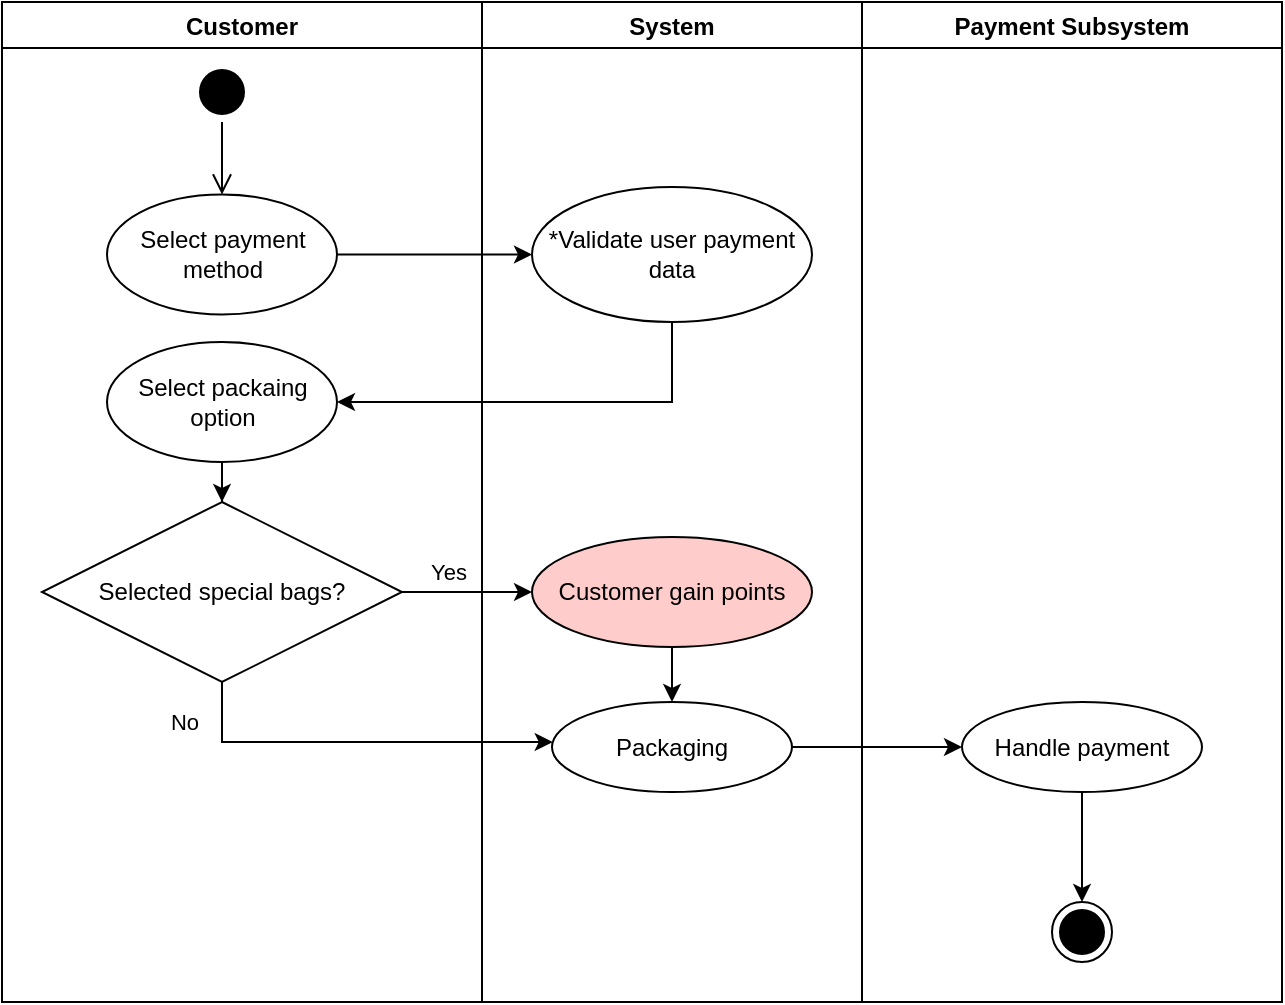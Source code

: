 <mxfile version="20.3.0" type="device"><diagram id="ZYvG2cQMMTi-GnV0lqje" name="Page-1"><mxGraphModel dx="650" dy="492" grid="1" gridSize="10" guides="1" tooltips="1" connect="1" arrows="1" fold="1" page="1" pageScale="1" pageWidth="1100" pageHeight="850" math="0" shadow="0"><root><mxCell id="0"/><mxCell id="1" parent="0"/><mxCell id="-1R9k4ERZ0WOj59HmM1A-1" value="Customer" style="swimlane;fontColor=#000000;" vertex="1" parent="1"><mxGeometry x="370" y="20" width="240" height="500" as="geometry"/></mxCell><mxCell id="-1R9k4ERZ0WOj59HmM1A-19" style="edgeStyle=orthogonalEdgeStyle;rounded=0;orthogonalLoop=1;jettySize=auto;html=1;strokeColor=#000000;fontColor=#000000;" edge="1" parent="-1R9k4ERZ0WOj59HmM1A-1" source="-1R9k4ERZ0WOj59HmM1A-3" target="-1R9k4ERZ0WOj59HmM1A-8"><mxGeometry relative="1" as="geometry"/></mxCell><mxCell id="-1R9k4ERZ0WOj59HmM1A-3" value="Select packaing option" style="ellipse;whiteSpace=wrap;html=1;fontColor=#000000;" vertex="1" parent="-1R9k4ERZ0WOj59HmM1A-1"><mxGeometry x="52.5" y="170" width="115" height="60" as="geometry"/></mxCell><mxCell id="-1R9k4ERZ0WOj59HmM1A-8" value="Selected special bags?" style="rhombus;whiteSpace=wrap;html=1;strokeColor=#000000;fontColor=#000000;" vertex="1" parent="-1R9k4ERZ0WOj59HmM1A-1"><mxGeometry x="20" y="250" width="180" height="90" as="geometry"/></mxCell><mxCell id="-1R9k4ERZ0WOj59HmM1A-17" value="" style="ellipse;html=1;shape=startState;fillColor=#000000;strokeColor=#000000;labelBackgroundColor=#FFCCCC;fontColor=#000000;" vertex="1" parent="-1R9k4ERZ0WOj59HmM1A-1"><mxGeometry x="95" y="30" width="30" height="30" as="geometry"/></mxCell><mxCell id="-1R9k4ERZ0WOj59HmM1A-18" value="" style="edgeStyle=orthogonalEdgeStyle;html=1;verticalAlign=bottom;endArrow=open;endSize=8;strokeColor=#000000;rounded=0;fontColor=#000000;" edge="1" source="-1R9k4ERZ0WOj59HmM1A-17" parent="-1R9k4ERZ0WOj59HmM1A-1" target="-1R9k4ERZ0WOj59HmM1A-26"><mxGeometry relative="1" as="geometry"><mxPoint x="130" y="90" as="targetPoint"/></mxGeometry></mxCell><mxCell id="-1R9k4ERZ0WOj59HmM1A-26" value="Select payment method" style="ellipse;whiteSpace=wrap;html=1;fontColor=#000000;" vertex="1" parent="-1R9k4ERZ0WOj59HmM1A-1"><mxGeometry x="52.5" y="96.25" width="115" height="60" as="geometry"/></mxCell><mxCell id="-1R9k4ERZ0WOj59HmM1A-2" value="System" style="swimlane;fontColor=#000000;" vertex="1" parent="1"><mxGeometry x="610" y="20" width="190" height="500" as="geometry"/></mxCell><mxCell id="-1R9k4ERZ0WOj59HmM1A-22" style="edgeStyle=orthogonalEdgeStyle;rounded=0;orthogonalLoop=1;jettySize=auto;html=1;strokeColor=#000000;fontColor=#000000;" edge="1" parent="-1R9k4ERZ0WOj59HmM1A-2" source="-1R9k4ERZ0WOj59HmM1A-15" target="-1R9k4ERZ0WOj59HmM1A-21"><mxGeometry relative="1" as="geometry"/></mxCell><mxCell id="-1R9k4ERZ0WOj59HmM1A-15" value="&lt;font&gt;Customer gain points&lt;/font&gt;" style="ellipse;whiteSpace=wrap;html=1;fillColor=#FFCCCC;fontColor=#000000;" vertex="1" parent="-1R9k4ERZ0WOj59HmM1A-2"><mxGeometry x="25" y="267.5" width="140" height="55" as="geometry"/></mxCell><mxCell id="-1R9k4ERZ0WOj59HmM1A-21" value="Packaging" style="ellipse;whiteSpace=wrap;html=1;fontColor=#000000;" vertex="1" parent="-1R9k4ERZ0WOj59HmM1A-2"><mxGeometry x="35" y="350" width="120" height="45" as="geometry"/></mxCell><mxCell id="-1R9k4ERZ0WOj59HmM1A-27" value="*Validate user payment data" style="ellipse;whiteSpace=wrap;html=1;fillColor=#FFFFFF;fontColor=#000000;" vertex="1" parent="-1R9k4ERZ0WOj59HmM1A-2"><mxGeometry x="25" y="92.5" width="140" height="67.5" as="geometry"/></mxCell><mxCell id="-1R9k4ERZ0WOj59HmM1A-12" value="Payment Subsystem" style="swimlane;fontColor=#000000;" vertex="1" parent="1"><mxGeometry x="800" y="20" width="210" height="500" as="geometry"/></mxCell><mxCell id="-1R9k4ERZ0WOj59HmM1A-31" style="edgeStyle=orthogonalEdgeStyle;rounded=0;orthogonalLoop=1;jettySize=auto;html=1;strokeColor=#000000;fontColor=#000000;" edge="1" parent="-1R9k4ERZ0WOj59HmM1A-12" source="-1R9k4ERZ0WOj59HmM1A-14" target="-1R9k4ERZ0WOj59HmM1A-30"><mxGeometry relative="1" as="geometry"/></mxCell><mxCell id="-1R9k4ERZ0WOj59HmM1A-14" value="Handle payment" style="ellipse;whiteSpace=wrap;html=1;fontColor=#000000;" vertex="1" parent="-1R9k4ERZ0WOj59HmM1A-12"><mxGeometry x="50" y="350" width="120" height="45" as="geometry"/></mxCell><mxCell id="-1R9k4ERZ0WOj59HmM1A-30" value="" style="ellipse;html=1;shape=endState;fillColor=#000000;strokeColor=#000000;labelBackgroundColor=#FFCCCC;fontColor=#000000;" vertex="1" parent="-1R9k4ERZ0WOj59HmM1A-12"><mxGeometry x="95" y="450" width="30" height="30" as="geometry"/></mxCell><mxCell id="-1R9k4ERZ0WOj59HmM1A-16" style="edgeStyle=orthogonalEdgeStyle;rounded=0;orthogonalLoop=1;jettySize=auto;html=1;strokeColor=#000000;fontColor=#000000;" edge="1" parent="1" source="-1R9k4ERZ0WOj59HmM1A-8" target="-1R9k4ERZ0WOj59HmM1A-15"><mxGeometry relative="1" as="geometry"/></mxCell><mxCell id="-1R9k4ERZ0WOj59HmM1A-20" value="Yes" style="edgeLabel;html=1;align=center;verticalAlign=middle;resizable=0;points=[];fontColor=#000000;" vertex="1" connectable="0" parent="-1R9k4ERZ0WOj59HmM1A-16"><mxGeometry x="-0.315" y="1" relative="1" as="geometry"><mxPoint y="-9" as="offset"/></mxGeometry></mxCell><mxCell id="-1R9k4ERZ0WOj59HmM1A-23" style="edgeStyle=orthogonalEdgeStyle;rounded=0;orthogonalLoop=1;jettySize=auto;html=1;strokeColor=#000000;fontColor=#000000;" edge="1" parent="1" source="-1R9k4ERZ0WOj59HmM1A-8" target="-1R9k4ERZ0WOj59HmM1A-21"><mxGeometry relative="1" as="geometry"><mxPoint x="540" y="490" as="targetPoint"/><Array as="points"><mxPoint x="480" y="390"/></Array></mxGeometry></mxCell><mxCell id="-1R9k4ERZ0WOj59HmM1A-24" value="No" style="edgeLabel;html=1;align=center;verticalAlign=middle;resizable=0;points=[];fontColor=#000000;" vertex="1" connectable="0" parent="-1R9k4ERZ0WOj59HmM1A-23"><mxGeometry x="-0.383" y="4" relative="1" as="geometry"><mxPoint x="-50" y="-6" as="offset"/></mxGeometry></mxCell><mxCell id="-1R9k4ERZ0WOj59HmM1A-25" style="edgeStyle=orthogonalEdgeStyle;rounded=0;orthogonalLoop=1;jettySize=auto;html=1;strokeColor=#000000;fontColor=#000000;" edge="1" parent="1" source="-1R9k4ERZ0WOj59HmM1A-21" target="-1R9k4ERZ0WOj59HmM1A-14"><mxGeometry relative="1" as="geometry"/></mxCell><mxCell id="-1R9k4ERZ0WOj59HmM1A-28" style="edgeStyle=orthogonalEdgeStyle;rounded=0;orthogonalLoop=1;jettySize=auto;html=1;strokeColor=#000000;fontColor=#000000;" edge="1" parent="1" source="-1R9k4ERZ0WOj59HmM1A-26" target="-1R9k4ERZ0WOj59HmM1A-27"><mxGeometry relative="1" as="geometry"/></mxCell><mxCell id="-1R9k4ERZ0WOj59HmM1A-29" style="edgeStyle=orthogonalEdgeStyle;rounded=0;orthogonalLoop=1;jettySize=auto;html=1;strokeColor=#000000;fontColor=#000000;" edge="1" parent="1" source="-1R9k4ERZ0WOj59HmM1A-27" target="-1R9k4ERZ0WOj59HmM1A-3"><mxGeometry relative="1" as="geometry"><Array as="points"><mxPoint x="705" y="220"/></Array></mxGeometry></mxCell></root></mxGraphModel></diagram></mxfile>